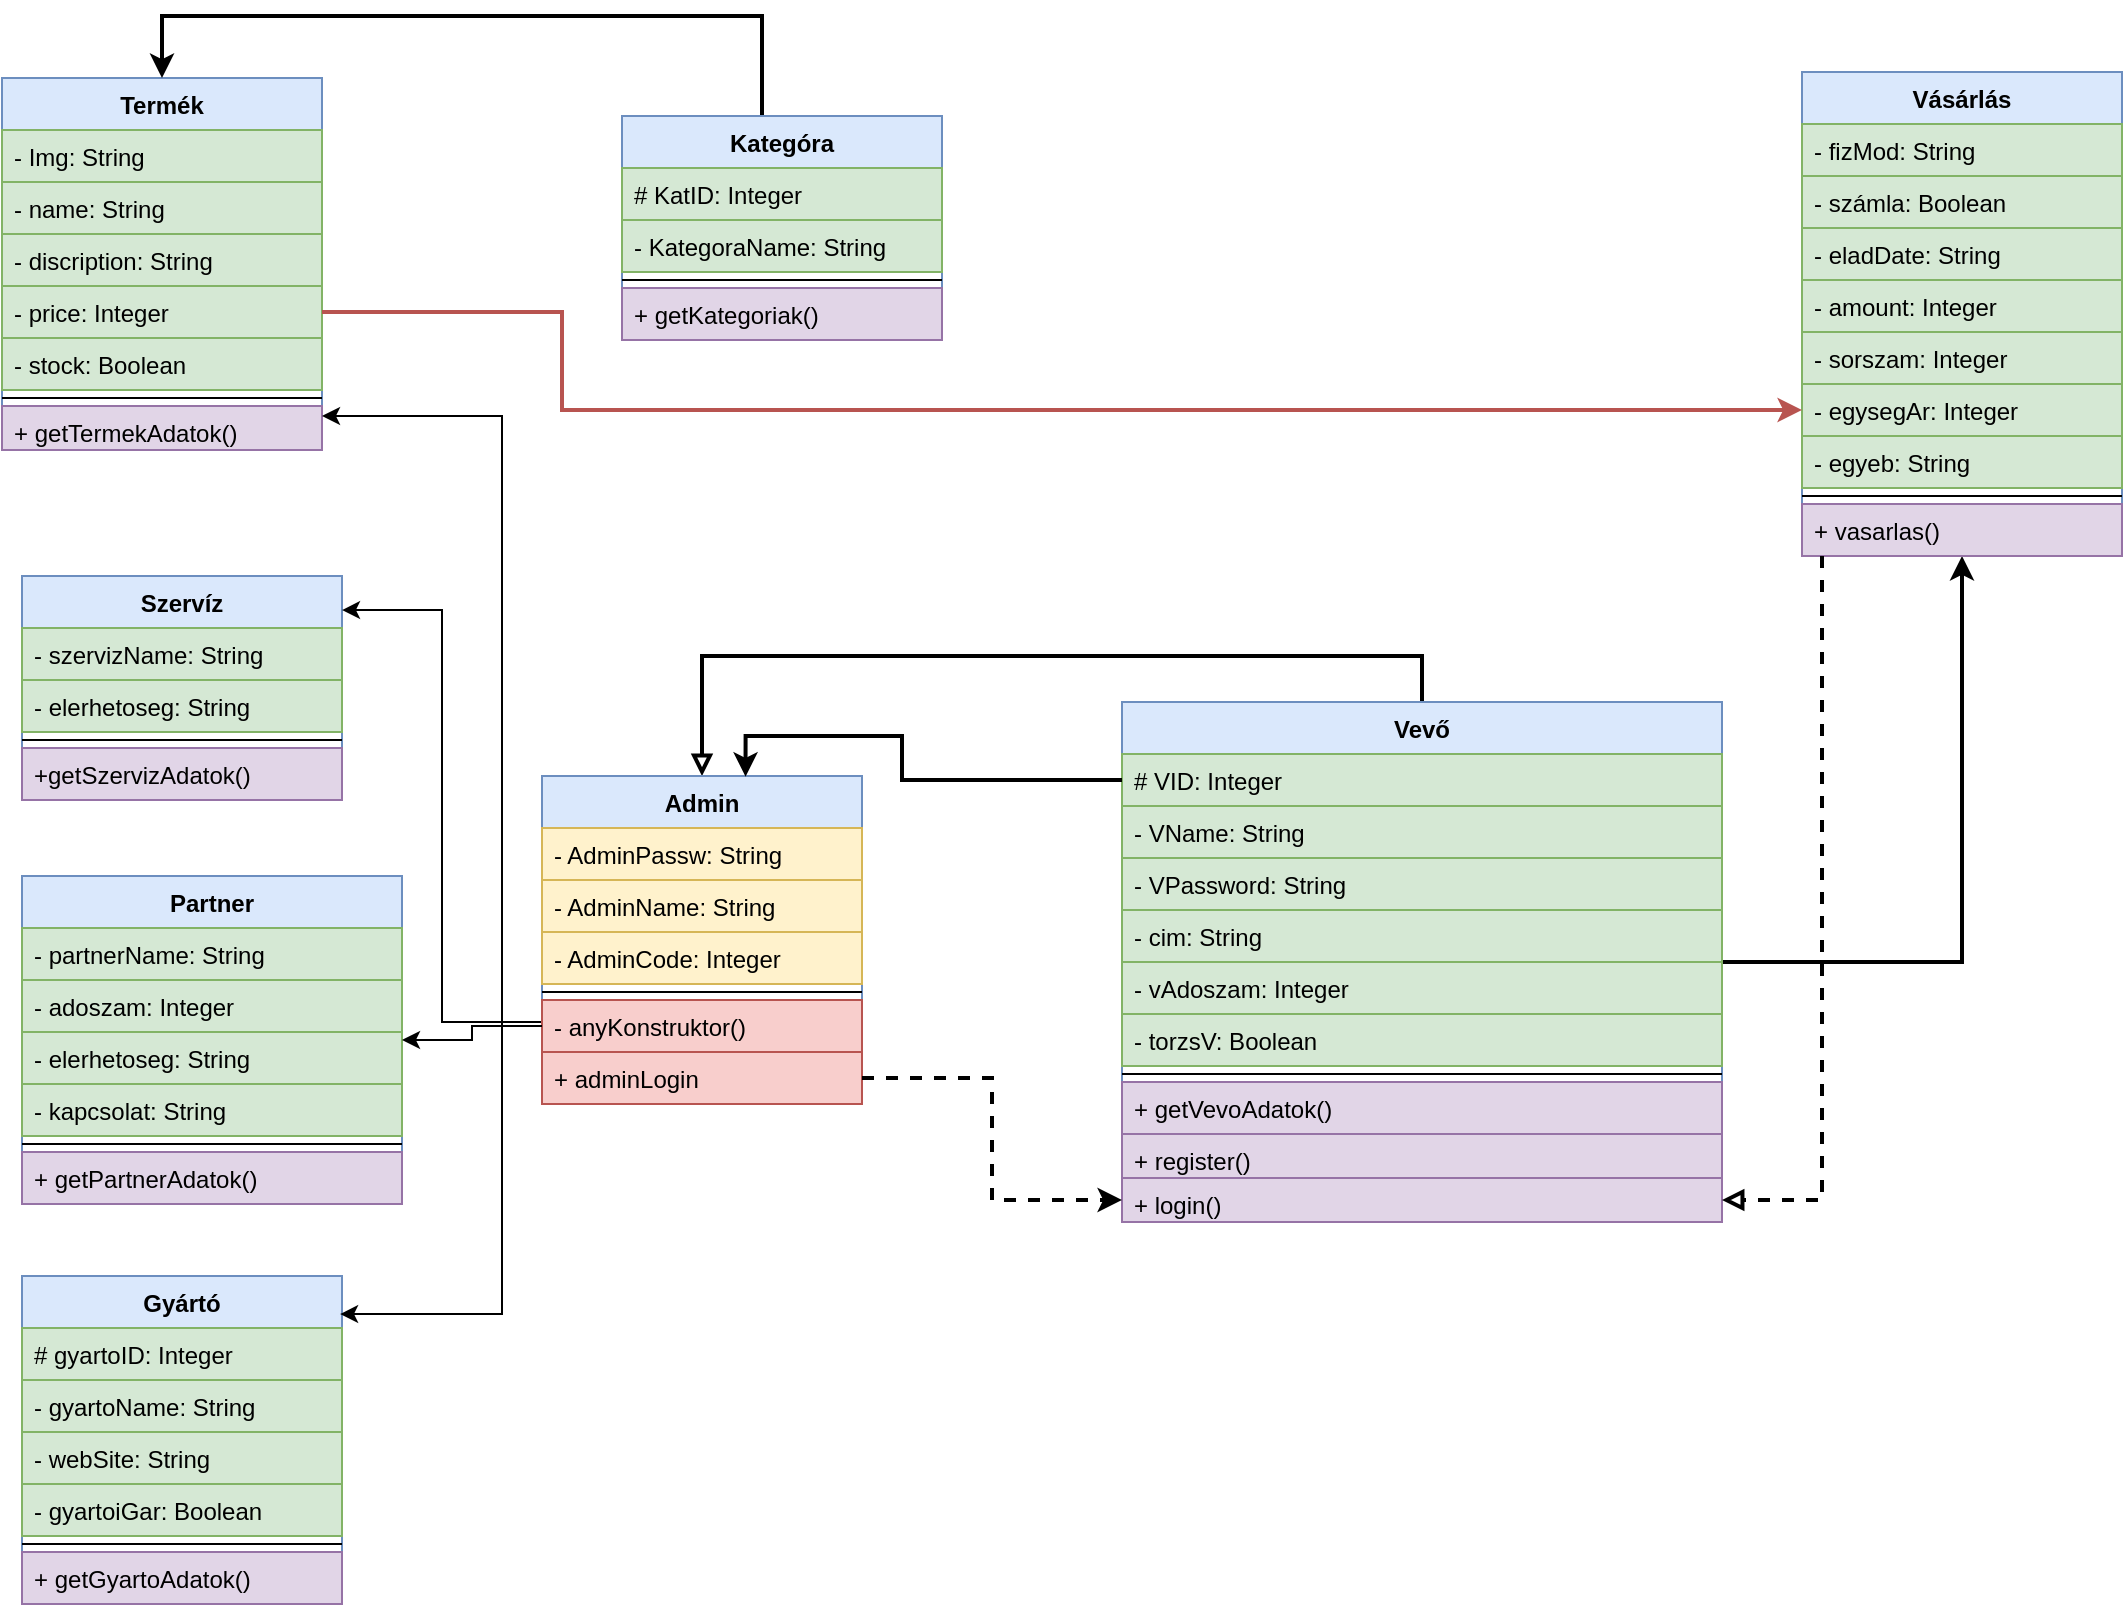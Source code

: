 <mxfile version="15.8.5" type="device"><diagram id="SooCw2AbxNKD4jz4kQ_n" name="Page-1"><mxGraphModel dx="1382" dy="764" grid="1" gridSize="10" guides="1" tooltips="1" connect="1" arrows="1" fold="1" page="1" pageScale="1" pageWidth="827" pageHeight="1169" math="0" shadow="0"><root><mxCell id="0"/><mxCell id="1" parent="0"/><mxCell id="ChIsNGt6jTSekpjBK3AV-1" value="Termék" style="swimlane;fontStyle=1;align=center;verticalAlign=top;childLayout=stackLayout;horizontal=1;startSize=26;horizontalStack=0;resizeParent=1;resizeParentMax=0;resizeLast=0;collapsible=1;marginBottom=0;fillColor=#dae8fc;strokeColor=#6c8ebf;" parent="1" vertex="1"><mxGeometry y="41" width="160" height="186" as="geometry"/></mxCell><mxCell id="ChIsNGt6jTSekpjBK3AV-2" value="- Img: String" style="text;strokeColor=#82b366;fillColor=#d5e8d4;align=left;verticalAlign=top;spacingLeft=4;spacingRight=4;overflow=hidden;rotatable=0;points=[[0,0.5],[1,0.5]];portConstraint=eastwest;" parent="ChIsNGt6jTSekpjBK3AV-1" vertex="1"><mxGeometry y="26" width="160" height="26" as="geometry"/></mxCell><mxCell id="ChIsNGt6jTSekpjBK3AV-6" value="- name: String" style="text;strokeColor=#82b366;fillColor=#d5e8d4;align=left;verticalAlign=top;spacingLeft=4;spacingRight=4;overflow=hidden;rotatable=0;points=[[0,0.5],[1,0.5]];portConstraint=eastwest;" parent="ChIsNGt6jTSekpjBK3AV-1" vertex="1"><mxGeometry y="52" width="160" height="26" as="geometry"/></mxCell><mxCell id="ChIsNGt6jTSekpjBK3AV-5" value="- discription: String" style="text;strokeColor=#82b366;fillColor=#d5e8d4;align=left;verticalAlign=top;spacingLeft=4;spacingRight=4;overflow=hidden;rotatable=0;points=[[0,0.5],[1,0.5]];portConstraint=eastwest;" parent="ChIsNGt6jTSekpjBK3AV-1" vertex="1"><mxGeometry y="78" width="160" height="26" as="geometry"/></mxCell><mxCell id="ChIsNGt6jTSekpjBK3AV-7" value="- price: Integer" style="text;strokeColor=#82b366;fillColor=#d5e8d4;align=left;verticalAlign=top;spacingLeft=4;spacingRight=4;overflow=hidden;rotatable=0;points=[[0,0.5],[1,0.5]];portConstraint=eastwest;" parent="ChIsNGt6jTSekpjBK3AV-1" vertex="1"><mxGeometry y="104" width="160" height="26" as="geometry"/></mxCell><mxCell id="ChIsNGt6jTSekpjBK3AV-8" value="- stock: Boolean" style="text;strokeColor=#82b366;fillColor=#d5e8d4;align=left;verticalAlign=top;spacingLeft=4;spacingRight=4;overflow=hidden;rotatable=0;points=[[0,0.5],[1,0.5]];portConstraint=eastwest;" parent="ChIsNGt6jTSekpjBK3AV-1" vertex="1"><mxGeometry y="130" width="160" height="26" as="geometry"/></mxCell><mxCell id="ChIsNGt6jTSekpjBK3AV-3" value="" style="line;strokeWidth=1;fillColor=none;align=left;verticalAlign=middle;spacingTop=-1;spacingLeft=3;spacingRight=3;rotatable=0;labelPosition=right;points=[];portConstraint=eastwest;" parent="ChIsNGt6jTSekpjBK3AV-1" vertex="1"><mxGeometry y="156" width="160" height="8" as="geometry"/></mxCell><mxCell id="B_tdv-N8UlKnLACxASIv-4" value="+ getTermekAdatok()" style="text;strokeColor=#9673a6;fillColor=#e1d5e7;align=left;verticalAlign=top;spacingLeft=4;spacingRight=4;overflow=hidden;rotatable=0;points=[[0,0.5],[1,0.5]];portConstraint=eastwest;" parent="ChIsNGt6jTSekpjBK3AV-1" vertex="1"><mxGeometry y="164" width="160" height="22" as="geometry"/></mxCell><mxCell id="ChIsNGt6jTSekpjBK3AV-9" value="Partner" style="swimlane;fontStyle=1;align=center;verticalAlign=top;childLayout=stackLayout;horizontal=1;startSize=26;horizontalStack=0;resizeParent=1;resizeParentMax=0;resizeLast=0;collapsible=1;marginBottom=0;fillColor=#dae8fc;strokeColor=#6c8ebf;" parent="1" vertex="1"><mxGeometry x="10" y="440" width="190" height="164" as="geometry"/></mxCell><mxCell id="ChIsNGt6jTSekpjBK3AV-10" value="- partnerName: String" style="text;strokeColor=#82b366;fillColor=#d5e8d4;align=left;verticalAlign=top;spacingLeft=4;spacingRight=4;overflow=hidden;rotatable=0;points=[[0,0.5],[1,0.5]];portConstraint=eastwest;" parent="ChIsNGt6jTSekpjBK3AV-9" vertex="1"><mxGeometry y="26" width="190" height="26" as="geometry"/></mxCell><mxCell id="ChIsNGt6jTSekpjBK3AV-11" value="- adoszam: Integer" style="text;strokeColor=#82b366;fillColor=#d5e8d4;align=left;verticalAlign=top;spacingLeft=4;spacingRight=4;overflow=hidden;rotatable=0;points=[[0,0.5],[1,0.5]];portConstraint=eastwest;" parent="ChIsNGt6jTSekpjBK3AV-9" vertex="1"><mxGeometry y="52" width="190" height="26" as="geometry"/></mxCell><mxCell id="ChIsNGt6jTSekpjBK3AV-12" value="- elerhetoseg: String" style="text;strokeColor=#82b366;fillColor=#d5e8d4;align=left;verticalAlign=top;spacingLeft=4;spacingRight=4;overflow=hidden;rotatable=0;points=[[0,0.5],[1,0.5]];portConstraint=eastwest;" parent="ChIsNGt6jTSekpjBK3AV-9" vertex="1"><mxGeometry y="78" width="190" height="26" as="geometry"/></mxCell><mxCell id="ChIsNGt6jTSekpjBK3AV-13" value="- kapcsolat: String" style="text;strokeColor=#82b366;fillColor=#d5e8d4;align=left;verticalAlign=top;spacingLeft=4;spacingRight=4;overflow=hidden;rotatable=0;points=[[0,0.5],[1,0.5]];portConstraint=eastwest;" parent="ChIsNGt6jTSekpjBK3AV-9" vertex="1"><mxGeometry y="104" width="190" height="26" as="geometry"/></mxCell><mxCell id="ChIsNGt6jTSekpjBK3AV-15" value="" style="line;strokeWidth=1;fillColor=none;align=left;verticalAlign=middle;spacingTop=-1;spacingLeft=3;spacingRight=3;rotatable=0;labelPosition=right;points=[];portConstraint=eastwest;" parent="ChIsNGt6jTSekpjBK3AV-9" vertex="1"><mxGeometry y="130" width="190" height="8" as="geometry"/></mxCell><mxCell id="ChIsNGt6jTSekpjBK3AV-16" value="+ getPartnerAdatok()" style="text;strokeColor=#9673a6;fillColor=#e1d5e7;align=left;verticalAlign=top;spacingLeft=4;spacingRight=4;overflow=hidden;rotatable=0;points=[[0,0.5],[1,0.5]];portConstraint=eastwest;" parent="ChIsNGt6jTSekpjBK3AV-9" vertex="1"><mxGeometry y="138" width="190" height="26" as="geometry"/></mxCell><mxCell id="B_tdv-N8UlKnLACxASIv-56" style="edgeStyle=orthogonalEdgeStyle;rounded=0;orthogonalLoop=1;jettySize=auto;html=1;entryX=0.5;entryY=0;entryDx=0;entryDy=0;endArrow=block;endFill=0;strokeWidth=2;" parent="1" source="ChIsNGt6jTSekpjBK3AV-18" target="B_tdv-N8UlKnLACxASIv-6" edge="1"><mxGeometry relative="1" as="geometry"><Array as="points"><mxPoint x="710" y="330"/><mxPoint x="350" y="330"/></Array></mxGeometry></mxCell><mxCell id="B_tdv-N8UlKnLACxASIv-63" style="edgeStyle=orthogonalEdgeStyle;rounded=0;orthogonalLoop=1;jettySize=auto;html=1;endArrow=classic;endFill=1;strokeWidth=2;" parent="1" source="ChIsNGt6jTSekpjBK3AV-18" target="B_tdv-N8UlKnLACxASIv-48" edge="1"><mxGeometry relative="1" as="geometry"/></mxCell><mxCell id="ChIsNGt6jTSekpjBK3AV-18" value="Vevő" style="swimlane;fontStyle=1;align=center;verticalAlign=top;childLayout=stackLayout;horizontal=1;startSize=26;horizontalStack=0;resizeParent=1;resizeParentMax=0;resizeLast=0;collapsible=1;marginBottom=0;fillColor=#dae8fc;strokeColor=#6c8ebf;" parent="1" vertex="1"><mxGeometry x="560" y="353" width="300" height="260" as="geometry"/></mxCell><mxCell id="ChIsNGt6jTSekpjBK3AV-19" value="# VID: Integer" style="text;strokeColor=#82b366;fillColor=#d5e8d4;align=left;verticalAlign=top;spacingLeft=4;spacingRight=4;overflow=hidden;rotatable=0;points=[[0,0.5],[1,0.5]];portConstraint=eastwest;" parent="ChIsNGt6jTSekpjBK3AV-18" vertex="1"><mxGeometry y="26" width="300" height="26" as="geometry"/></mxCell><mxCell id="ChIsNGt6jTSekpjBK3AV-22" value="- VName: String" style="text;strokeColor=#82b366;fillColor=#d5e8d4;align=left;verticalAlign=top;spacingLeft=4;spacingRight=4;overflow=hidden;rotatable=0;points=[[0,0.5],[1,0.5]];portConstraint=eastwest;" parent="ChIsNGt6jTSekpjBK3AV-18" vertex="1"><mxGeometry y="52" width="300" height="26" as="geometry"/></mxCell><mxCell id="B_tdv-N8UlKnLACxASIv-57" value="- VPassword: String" style="text;strokeColor=#82b366;fillColor=#d5e8d4;align=left;verticalAlign=top;spacingLeft=4;spacingRight=4;overflow=hidden;rotatable=0;points=[[0,0.5],[1,0.5]];portConstraint=eastwest;" parent="ChIsNGt6jTSekpjBK3AV-18" vertex="1"><mxGeometry y="78" width="300" height="26" as="geometry"/></mxCell><mxCell id="ChIsNGt6jTSekpjBK3AV-23" value="- cim: String" style="text;strokeColor=#82b366;fillColor=#d5e8d4;align=left;verticalAlign=top;spacingLeft=4;spacingRight=4;overflow=hidden;rotatable=0;points=[[0,0.5],[1,0.5]];portConstraint=eastwest;" parent="ChIsNGt6jTSekpjBK3AV-18" vertex="1"><mxGeometry y="104" width="300" height="26" as="geometry"/></mxCell><mxCell id="ChIsNGt6jTSekpjBK3AV-25" value="- vAdoszam: Integer" style="text;strokeColor=#82b366;fillColor=#d5e8d4;align=left;verticalAlign=top;spacingLeft=4;spacingRight=4;overflow=hidden;rotatable=0;points=[[0,0.5],[1,0.5]];portConstraint=eastwest;" parent="ChIsNGt6jTSekpjBK3AV-18" vertex="1"><mxGeometry y="130" width="300" height="26" as="geometry"/></mxCell><mxCell id="ChIsNGt6jTSekpjBK3AV-26" value="- torzsV: Boolean" style="text;strokeColor=#82b366;fillColor=#d5e8d4;align=left;verticalAlign=top;spacingLeft=4;spacingRight=4;overflow=hidden;rotatable=0;points=[[0,0.5],[1,0.5]];portConstraint=eastwest;" parent="ChIsNGt6jTSekpjBK3AV-18" vertex="1"><mxGeometry y="156" width="300" height="26" as="geometry"/></mxCell><mxCell id="ChIsNGt6jTSekpjBK3AV-20" value="" style="line;strokeWidth=1;fillColor=none;align=left;verticalAlign=middle;spacingTop=-1;spacingLeft=3;spacingRight=3;rotatable=0;labelPosition=right;points=[];portConstraint=eastwest;" parent="ChIsNGt6jTSekpjBK3AV-18" vertex="1"><mxGeometry y="182" width="300" height="8" as="geometry"/></mxCell><mxCell id="B_tdv-N8UlKnLACxASIv-42" value="+ getVevoAdatok()" style="text;strokeColor=#9673a6;fillColor=#e1d5e7;align=left;verticalAlign=top;spacingLeft=4;spacingRight=4;overflow=hidden;rotatable=0;points=[[0,0.5],[1,0.5]];portConstraint=eastwest;" parent="ChIsNGt6jTSekpjBK3AV-18" vertex="1"><mxGeometry y="190" width="300" height="26" as="geometry"/></mxCell><mxCell id="B_tdv-N8UlKnLACxASIv-13" value="+ register()" style="text;strokeColor=#9673a6;fillColor=#e1d5e7;align=left;verticalAlign=top;spacingLeft=4;spacingRight=4;overflow=hidden;rotatable=0;points=[[0,0.5],[1,0.5]];portConstraint=eastwest;" parent="ChIsNGt6jTSekpjBK3AV-18" vertex="1"><mxGeometry y="216" width="300" height="22" as="geometry"/></mxCell><mxCell id="B_tdv-N8UlKnLACxASIv-58" value="+ login()" style="text;strokeColor=#9673a6;fillColor=#e1d5e7;align=left;verticalAlign=top;spacingLeft=4;spacingRight=4;overflow=hidden;rotatable=0;points=[[0,0.5],[1,0.5]];portConstraint=eastwest;" parent="ChIsNGt6jTSekpjBK3AV-18" vertex="1"><mxGeometry y="238" width="300" height="22" as="geometry"/></mxCell><mxCell id="B_tdv-N8UlKnLACxASIv-65" style="edgeStyle=orthogonalEdgeStyle;rounded=0;orthogonalLoop=1;jettySize=auto;html=1;entryX=0.5;entryY=0;entryDx=0;entryDy=0;endArrow=classic;endFill=1;strokeWidth=2;" parent="1" source="ChIsNGt6jTSekpjBK3AV-34" target="ChIsNGt6jTSekpjBK3AV-1" edge="1"><mxGeometry relative="1" as="geometry"><Array as="points"><mxPoint x="380" y="10"/><mxPoint x="80" y="10"/></Array></mxGeometry></mxCell><mxCell id="ChIsNGt6jTSekpjBK3AV-34" value="Kategóra" style="swimlane;fontStyle=1;align=center;verticalAlign=top;childLayout=stackLayout;horizontal=1;startSize=26;horizontalStack=0;resizeParent=1;resizeParentMax=0;resizeLast=0;collapsible=1;marginBottom=0;fillColor=#dae8fc;strokeColor=#6c8ebf;" parent="1" vertex="1"><mxGeometry x="310" y="60" width="160" height="112" as="geometry"/></mxCell><mxCell id="ChIsNGt6jTSekpjBK3AV-44" value="# KatID: Integer" style="text;strokeColor=#82b366;fillColor=#d5e8d4;align=left;verticalAlign=top;spacingLeft=4;spacingRight=4;overflow=hidden;rotatable=0;points=[[0,0.5],[1,0.5]];portConstraint=eastwest;" parent="ChIsNGt6jTSekpjBK3AV-34" vertex="1"><mxGeometry y="26" width="160" height="26" as="geometry"/></mxCell><mxCell id="ChIsNGt6jTSekpjBK3AV-35" value="- KategoraName: String" style="text;strokeColor=#82b366;fillColor=#d5e8d4;align=left;verticalAlign=top;spacingLeft=4;spacingRight=4;overflow=hidden;rotatable=0;points=[[0,0.5],[1,0.5]];portConstraint=eastwest;" parent="ChIsNGt6jTSekpjBK3AV-34" vertex="1"><mxGeometry y="52" width="160" height="26" as="geometry"/></mxCell><mxCell id="ChIsNGt6jTSekpjBK3AV-36" value="" style="line;strokeWidth=1;fillColor=none;align=left;verticalAlign=middle;spacingTop=-1;spacingLeft=3;spacingRight=3;rotatable=0;labelPosition=right;points=[];portConstraint=eastwest;" parent="ChIsNGt6jTSekpjBK3AV-34" vertex="1"><mxGeometry y="78" width="160" height="8" as="geometry"/></mxCell><mxCell id="ChIsNGt6jTSekpjBK3AV-37" value="+ getKategoriak()" style="text;strokeColor=#9673a6;fillColor=#e1d5e7;align=left;verticalAlign=top;spacingLeft=4;spacingRight=4;overflow=hidden;rotatable=0;points=[[0,0.5],[1,0.5]];portConstraint=eastwest;" parent="ChIsNGt6jTSekpjBK3AV-34" vertex="1"><mxGeometry y="86" width="160" height="26" as="geometry"/></mxCell><mxCell id="ChIsNGt6jTSekpjBK3AV-45" value="Gyártó" style="swimlane;fontStyle=1;align=center;verticalAlign=top;childLayout=stackLayout;horizontal=1;startSize=26;horizontalStack=0;resizeParent=1;resizeParentMax=0;resizeLast=0;collapsible=1;marginBottom=0;fillColor=#dae8fc;strokeColor=#6c8ebf;" parent="1" vertex="1"><mxGeometry x="10" y="640" width="160" height="164" as="geometry"/></mxCell><mxCell id="ChIsNGt6jTSekpjBK3AV-67" value="# gyartoID: Integer" style="text;strokeColor=#82b366;fillColor=#d5e8d4;align=left;verticalAlign=top;spacingLeft=4;spacingRight=4;overflow=hidden;rotatable=0;points=[[0,0.5],[1,0.5]];portConstraint=eastwest;" parent="ChIsNGt6jTSekpjBK3AV-45" vertex="1"><mxGeometry y="26" width="160" height="26" as="geometry"/></mxCell><mxCell id="ChIsNGt6jTSekpjBK3AV-46" value="- gyartoName: String" style="text;strokeColor=#82b366;fillColor=#d5e8d4;align=left;verticalAlign=top;spacingLeft=4;spacingRight=4;overflow=hidden;rotatable=0;points=[[0,0.5],[1,0.5]];portConstraint=eastwest;" parent="ChIsNGt6jTSekpjBK3AV-45" vertex="1"><mxGeometry y="52" width="160" height="26" as="geometry"/></mxCell><mxCell id="ChIsNGt6jTSekpjBK3AV-54" value="- webSite: String" style="text;strokeColor=#82b366;fillColor=#d5e8d4;align=left;verticalAlign=top;spacingLeft=4;spacingRight=4;overflow=hidden;rotatable=0;points=[[0,0.5],[1,0.5]];portConstraint=eastwest;" parent="ChIsNGt6jTSekpjBK3AV-45" vertex="1"><mxGeometry y="78" width="160" height="26" as="geometry"/></mxCell><mxCell id="ChIsNGt6jTSekpjBK3AV-68" value="- gyartoiGar: Boolean" style="text;strokeColor=#82b366;fillColor=#d5e8d4;align=left;verticalAlign=top;spacingLeft=4;spacingRight=4;overflow=hidden;rotatable=0;points=[[0,0.5],[1,0.5]];portConstraint=eastwest;" parent="ChIsNGt6jTSekpjBK3AV-45" vertex="1"><mxGeometry y="104" width="160" height="26" as="geometry"/></mxCell><mxCell id="ChIsNGt6jTSekpjBK3AV-47" value="" style="line;strokeWidth=1;fillColor=none;align=left;verticalAlign=middle;spacingTop=-1;spacingLeft=3;spacingRight=3;rotatable=0;labelPosition=right;points=[];portConstraint=eastwest;" parent="ChIsNGt6jTSekpjBK3AV-45" vertex="1"><mxGeometry y="130" width="160" height="8" as="geometry"/></mxCell><mxCell id="ChIsNGt6jTSekpjBK3AV-48" value="+ getGyartoAdatok()" style="text;strokeColor=#9673a6;fillColor=#e1d5e7;align=left;verticalAlign=top;spacingLeft=4;spacingRight=4;overflow=hidden;rotatable=0;points=[[0,0.5],[1,0.5]];portConstraint=eastwest;" parent="ChIsNGt6jTSekpjBK3AV-45" vertex="1"><mxGeometry y="138" width="160" height="26" as="geometry"/></mxCell><mxCell id="ChIsNGt6jTSekpjBK3AV-56" value="Szervíz" style="swimlane;fontStyle=1;align=center;verticalAlign=top;childLayout=stackLayout;horizontal=1;startSize=26;horizontalStack=0;resizeParent=1;resizeParentMax=0;resizeLast=0;collapsible=1;marginBottom=0;fillColor=#dae8fc;strokeColor=#6c8ebf;" parent="1" vertex="1"><mxGeometry x="10" y="290" width="160" height="112" as="geometry"/></mxCell><mxCell id="ChIsNGt6jTSekpjBK3AV-57" value="- szervizName: String" style="text;strokeColor=#82b366;fillColor=#d5e8d4;align=left;verticalAlign=top;spacingLeft=4;spacingRight=4;overflow=hidden;rotatable=0;points=[[0,0.5],[1,0.5]];portConstraint=eastwest;" parent="ChIsNGt6jTSekpjBK3AV-56" vertex="1"><mxGeometry y="26" width="160" height="26" as="geometry"/></mxCell><mxCell id="ChIsNGt6jTSekpjBK3AV-60" value="- elerhetoseg: String" style="text;strokeColor=#82b366;fillColor=#d5e8d4;align=left;verticalAlign=top;spacingLeft=4;spacingRight=4;overflow=hidden;rotatable=0;points=[[0,0.5],[1,0.5]];portConstraint=eastwest;" parent="ChIsNGt6jTSekpjBK3AV-56" vertex="1"><mxGeometry y="52" width="160" height="26" as="geometry"/></mxCell><mxCell id="ChIsNGt6jTSekpjBK3AV-58" value="" style="line;strokeWidth=1;fillColor=none;align=left;verticalAlign=middle;spacingTop=-1;spacingLeft=3;spacingRight=3;rotatable=0;labelPosition=right;points=[];portConstraint=eastwest;" parent="ChIsNGt6jTSekpjBK3AV-56" vertex="1"><mxGeometry y="78" width="160" height="8" as="geometry"/></mxCell><mxCell id="ChIsNGt6jTSekpjBK3AV-59" value="+getSzervizAdatok()" style="text;strokeColor=#9673a6;fillColor=#e1d5e7;align=left;verticalAlign=top;spacingLeft=4;spacingRight=4;overflow=hidden;rotatable=0;points=[[0,0.5],[1,0.5]];portConstraint=eastwest;" parent="ChIsNGt6jTSekpjBK3AV-56" vertex="1"><mxGeometry y="86" width="160" height="26" as="geometry"/></mxCell><mxCell id="bL0emS3R6NusoWo6fQjo-2" style="edgeStyle=orthogonalEdgeStyle;rounded=0;orthogonalLoop=1;jettySize=auto;html=1;exitX=0;exitY=0.75;exitDx=0;exitDy=0;entryX=1;entryY=0.152;entryDx=0;entryDy=0;entryPerimeter=0;" edge="1" parent="1" source="B_tdv-N8UlKnLACxASIv-6" target="ChIsNGt6jTSekpjBK3AV-56"><mxGeometry relative="1" as="geometry"/></mxCell><mxCell id="B_tdv-N8UlKnLACxASIv-6" value="Admin" style="swimlane;fontStyle=1;align=center;verticalAlign=top;childLayout=stackLayout;horizontal=1;startSize=26;horizontalStack=0;resizeParent=1;resizeParentMax=0;resizeLast=0;collapsible=1;marginBottom=0;fillColor=#dae8fc;strokeColor=#6c8ebf;" parent="1" vertex="1"><mxGeometry x="270" y="390" width="160" height="164" as="geometry"/></mxCell><mxCell id="B_tdv-N8UlKnLACxASIv-7" value="- AdminPassw: String" style="text;strokeColor=#d6b656;fillColor=#fff2cc;align=left;verticalAlign=top;spacingLeft=4;spacingRight=4;overflow=hidden;rotatable=0;points=[[0,0.5],[1,0.5]];portConstraint=eastwest;" parent="B_tdv-N8UlKnLACxASIv-6" vertex="1"><mxGeometry y="26" width="160" height="26" as="geometry"/></mxCell><mxCell id="B_tdv-N8UlKnLACxASIv-10" value="- AdminName: String" style="text;strokeColor=#d6b656;fillColor=#fff2cc;align=left;verticalAlign=top;spacingLeft=4;spacingRight=4;overflow=hidden;rotatable=0;points=[[0,0.5],[1,0.5]];portConstraint=eastwest;" parent="B_tdv-N8UlKnLACxASIv-6" vertex="1"><mxGeometry y="52" width="160" height="26" as="geometry"/></mxCell><mxCell id="B_tdv-N8UlKnLACxASIv-11" value="- AdminCode: Integer" style="text;strokeColor=#d6b656;fillColor=#fff2cc;align=left;verticalAlign=top;spacingLeft=4;spacingRight=4;overflow=hidden;rotatable=0;points=[[0,0.5],[1,0.5]];portConstraint=eastwest;" parent="B_tdv-N8UlKnLACxASIv-6" vertex="1"><mxGeometry y="78" width="160" height="26" as="geometry"/></mxCell><mxCell id="B_tdv-N8UlKnLACxASIv-8" value="" style="line;strokeWidth=1;fillColor=none;align=left;verticalAlign=middle;spacingTop=-1;spacingLeft=3;spacingRight=3;rotatable=0;labelPosition=right;points=[];portConstraint=eastwest;" parent="B_tdv-N8UlKnLACxASIv-6" vertex="1"><mxGeometry y="104" width="160" height="8" as="geometry"/></mxCell><mxCell id="B_tdv-N8UlKnLACxASIv-9" value="- anyKonstruktor()" style="text;strokeColor=#b85450;fillColor=#f8cecc;align=left;verticalAlign=top;spacingLeft=4;spacingRight=4;overflow=hidden;rotatable=0;points=[[0,0.5],[1,0.5]];portConstraint=eastwest;" parent="B_tdv-N8UlKnLACxASIv-6" vertex="1"><mxGeometry y="112" width="160" height="26" as="geometry"/></mxCell><mxCell id="B_tdv-N8UlKnLACxASIv-59" value="+ adminLogin" style="text;strokeColor=#b85450;fillColor=#f8cecc;align=left;verticalAlign=top;spacingLeft=4;spacingRight=4;overflow=hidden;rotatable=0;points=[[0,0.5],[1,0.5]];portConstraint=eastwest;" parent="B_tdv-N8UlKnLACxASIv-6" vertex="1"><mxGeometry y="138" width="160" height="26" as="geometry"/></mxCell><mxCell id="B_tdv-N8UlKnLACxASIv-48" value="Vásárlás" style="swimlane;fontStyle=1;align=center;verticalAlign=top;childLayout=stackLayout;horizontal=1;startSize=26;horizontalStack=0;resizeParent=1;resizeParentMax=0;resizeLast=0;collapsible=1;marginBottom=0;fillColor=#dae8fc;strokeColor=#6c8ebf;" parent="1" vertex="1"><mxGeometry x="900" y="38" width="160" height="242" as="geometry"/></mxCell><mxCell id="ChIsNGt6jTSekpjBK3AV-28" value="- fizMod: String" style="text;strokeColor=#82b366;fillColor=#d5e8d4;align=left;verticalAlign=top;spacingLeft=4;spacingRight=4;overflow=hidden;rotatable=0;points=[[0,0.5],[1,0.5]];portConstraint=eastwest;" parent="B_tdv-N8UlKnLACxASIv-48" vertex="1"><mxGeometry y="26" width="160" height="26" as="geometry"/></mxCell><mxCell id="ChIsNGt6jTSekpjBK3AV-30" value="- számla: Boolean" style="text;strokeColor=#82b366;fillColor=#d5e8d4;align=left;verticalAlign=top;spacingLeft=4;spacingRight=4;overflow=hidden;rotatable=0;points=[[0,0.5],[1,0.5]];portConstraint=eastwest;" parent="B_tdv-N8UlKnLACxASIv-48" vertex="1"><mxGeometry y="52" width="160" height="26" as="geometry"/></mxCell><mxCell id="ChIsNGt6jTSekpjBK3AV-31" value="- eladDate: String" style="text;strokeColor=#82b366;fillColor=#d5e8d4;align=left;verticalAlign=top;spacingLeft=4;spacingRight=4;overflow=hidden;rotatable=0;points=[[0,0.5],[1,0.5]];portConstraint=eastwest;" parent="B_tdv-N8UlKnLACxASIv-48" vertex="1"><mxGeometry y="78" width="160" height="26" as="geometry"/></mxCell><mxCell id="ChIsNGt6jTSekpjBK3AV-32" value="- amount: Integer" style="text;strokeColor=#82b366;fillColor=#d5e8d4;align=left;verticalAlign=top;spacingLeft=4;spacingRight=4;overflow=hidden;rotatable=0;points=[[0,0.5],[1,0.5]];portConstraint=eastwest;" parent="B_tdv-N8UlKnLACxASIv-48" vertex="1"><mxGeometry y="104" width="160" height="26" as="geometry"/></mxCell><mxCell id="ChIsNGt6jTSekpjBK3AV-27" value="- sorszam: Integer" style="text;strokeColor=#82b366;fillColor=#d5e8d4;align=left;verticalAlign=top;spacingLeft=4;spacingRight=4;overflow=hidden;rotatable=0;points=[[0,0.5],[1,0.5]];portConstraint=eastwest;" parent="B_tdv-N8UlKnLACxASIv-48" vertex="1"><mxGeometry y="130" width="160" height="26" as="geometry"/></mxCell><mxCell id="ChIsNGt6jTSekpjBK3AV-33" value="- egysegAr: Integer" style="text;strokeColor=#82b366;fillColor=#d5e8d4;align=left;verticalAlign=top;spacingLeft=4;spacingRight=4;overflow=hidden;rotatable=0;points=[[0,0.5],[1,0.5]];portConstraint=eastwest;" parent="B_tdv-N8UlKnLACxASIv-48" vertex="1"><mxGeometry y="156" width="160" height="26" as="geometry"/></mxCell><mxCell id="bL0emS3R6NusoWo6fQjo-7" value="- egyeb: String" style="text;strokeColor=#82b366;fillColor=#d5e8d4;align=left;verticalAlign=top;spacingLeft=4;spacingRight=4;overflow=hidden;rotatable=0;points=[[0,0.5],[1,0.5]];portConstraint=eastwest;" vertex="1" parent="B_tdv-N8UlKnLACxASIv-48"><mxGeometry y="182" width="160" height="26" as="geometry"/></mxCell><mxCell id="B_tdv-N8UlKnLACxASIv-50" value="" style="line;strokeWidth=1;fillColor=none;align=left;verticalAlign=middle;spacingTop=-1;spacingLeft=3;spacingRight=3;rotatable=0;labelPosition=right;points=[];portConstraint=eastwest;" parent="B_tdv-N8UlKnLACxASIv-48" vertex="1"><mxGeometry y="208" width="160" height="8" as="geometry"/></mxCell><mxCell id="B_tdv-N8UlKnLACxASIv-51" value="+ vasarlas()" style="text;strokeColor=#9673a6;fillColor=#e1d5e7;align=left;verticalAlign=top;spacingLeft=4;spacingRight=4;overflow=hidden;rotatable=0;points=[[0,0.5],[1,0.5]];portConstraint=eastwest;" parent="B_tdv-N8UlKnLACxASIv-48" vertex="1"><mxGeometry y="216" width="160" height="26" as="geometry"/></mxCell><mxCell id="B_tdv-N8UlKnLACxASIv-60" style="edgeStyle=orthogonalEdgeStyle;rounded=0;orthogonalLoop=1;jettySize=auto;html=1;endArrow=classic;endFill=1;strokeWidth=2;dashed=1;" parent="1" source="B_tdv-N8UlKnLACxASIv-59" target="B_tdv-N8UlKnLACxASIv-58" edge="1"><mxGeometry relative="1" as="geometry"/></mxCell><mxCell id="B_tdv-N8UlKnLACxASIv-61" style="edgeStyle=orthogonalEdgeStyle;rounded=0;orthogonalLoop=1;jettySize=auto;html=1;entryX=0.636;entryY=0.002;entryDx=0;entryDy=0;entryPerimeter=0;endArrow=classic;endFill=1;strokeWidth=2;" parent="1" source="ChIsNGt6jTSekpjBK3AV-19" target="B_tdv-N8UlKnLACxASIv-6" edge="1"><mxGeometry relative="1" as="geometry"><Array as="points"><mxPoint x="450" y="392"/><mxPoint x="450" y="370"/><mxPoint x="372" y="370"/></Array></mxGeometry></mxCell><mxCell id="B_tdv-N8UlKnLACxASIv-62" style="edgeStyle=orthogonalEdgeStyle;rounded=0;orthogonalLoop=1;jettySize=auto;html=1;entryX=1;entryY=0.5;entryDx=0;entryDy=0;endArrow=block;endFill=0;strokeWidth=2;dashed=1;" parent="1" source="B_tdv-N8UlKnLACxASIv-51" target="B_tdv-N8UlKnLACxASIv-58" edge="1"><mxGeometry relative="1" as="geometry"><Array as="points"><mxPoint x="910" y="293"/><mxPoint x="910" y="706"/></Array></mxGeometry></mxCell><mxCell id="B_tdv-N8UlKnLACxASIv-66" style="edgeStyle=orthogonalEdgeStyle;rounded=0;orthogonalLoop=1;jettySize=auto;html=1;entryX=0;entryY=0.5;entryDx=0;entryDy=0;endArrow=classic;endFill=1;strokeWidth=2;fillColor=#f8cecc;strokeColor=#b85450;" parent="1" source="ChIsNGt6jTSekpjBK3AV-7" target="ChIsNGt6jTSekpjBK3AV-33" edge="1"><mxGeometry relative="1" as="geometry"><Array as="points"><mxPoint x="280" y="158"/><mxPoint x="280" y="207"/></Array></mxGeometry></mxCell><mxCell id="bL0emS3R6NusoWo6fQjo-5" style="edgeStyle=orthogonalEdgeStyle;rounded=0;orthogonalLoop=1;jettySize=auto;html=1;" edge="1" parent="1" source="B_tdv-N8UlKnLACxASIv-9" target="ChIsNGt6jTSekpjBK3AV-9"><mxGeometry relative="1" as="geometry"/></mxCell><mxCell id="bL0emS3R6NusoWo6fQjo-6" style="edgeStyle=orthogonalEdgeStyle;rounded=0;orthogonalLoop=1;jettySize=auto;html=1;entryX=0.994;entryY=0.116;entryDx=0;entryDy=0;entryPerimeter=0;" edge="1" parent="1" source="B_tdv-N8UlKnLACxASIv-9" target="ChIsNGt6jTSekpjBK3AV-45"><mxGeometry relative="1" as="geometry"><Array as="points"><mxPoint x="250" y="515"/><mxPoint x="250" y="659"/></Array></mxGeometry></mxCell><mxCell id="bL0emS3R6NusoWo6fQjo-8" style="edgeStyle=orthogonalEdgeStyle;rounded=0;orthogonalLoop=1;jettySize=auto;html=1;" edge="1" parent="1" source="B_tdv-N8UlKnLACxASIv-9" target="ChIsNGt6jTSekpjBK3AV-1"><mxGeometry relative="1" as="geometry"><Array as="points"><mxPoint x="250" y="515"/><mxPoint x="250" y="210"/></Array></mxGeometry></mxCell></root></mxGraphModel></diagram></mxfile>